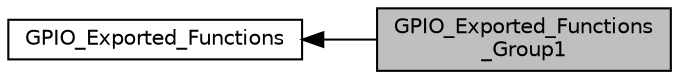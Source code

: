 digraph "GPIO_Exported_Functions_Group1"
{
  edge [fontname="Helvetica",fontsize="10",labelfontname="Helvetica",labelfontsize="10"];
  node [fontname="Helvetica",fontsize="10",shape=box];
  rankdir=LR;
  Node1 [label="GPIO_Exported_Functions\l_Group1",height=0.2,width=0.4,color="black", fillcolor="grey75", style="filled", fontcolor="black",tooltip=" "];
  Node2 [label="GPIO_Exported_Functions",height=0.2,width=0.4,color="black", fillcolor="white", style="filled",URL="$group___g_p_i_o___exported___functions.html",tooltip=" "];
  Node2->Node1 [shape=plaintext, dir="back", style="solid"];
}
